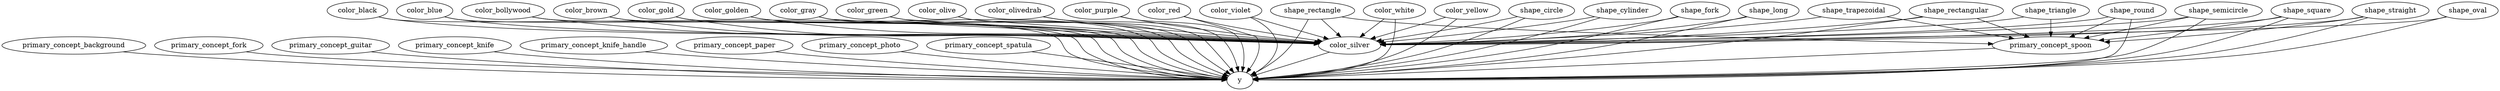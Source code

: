 strict digraph  {
primary_concept_background;
y;
primary_concept_fork;
primary_concept_guitar;
primary_concept_knife;
primary_concept_knife_handle;
primary_concept_paper;
primary_concept_photo;
primary_concept_spatula;
primary_concept_spoon;
color_black;
color_blue;
color_bollywood;
color_brown;
color_gold;
color_golden;
color_gray;
color_green;
color_olive;
color_olivedrab;
color_purple;
color_red;
color_silver;
color_violet;
color_white;
color_yellow;
shape_circle;
shape_cylinder;
shape_fork;
shape_long;
shape_oval;
shape_rectangle;
shape_rectangular;
shape_round;
shape_semicircle;
shape_square;
shape_straight;
shape_trapezoidal;
shape_triangle;
primary_concept_background -> y;
primary_concept_fork -> y;
primary_concept_guitar -> y;
primary_concept_knife -> y;
primary_concept_knife_handle -> y;
primary_concept_paper -> y;
primary_concept_photo -> y;
primary_concept_spatula -> y;
primary_concept_spoon -> y;
color_black -> y;
color_black -> color_silver;
color_blue -> y;
color_blue -> color_silver;
color_bollywood -> y;
color_bollywood -> color_silver;
color_brown -> y;
color_brown -> color_silver;
color_gold -> y;
color_gold -> color_silver;
color_golden -> y;
color_golden -> color_silver;
color_gray -> y;
color_gray -> color_silver;
color_green -> y;
color_green -> color_silver;
color_olive -> y;
color_olive -> color_silver;
color_olivedrab -> y;
color_olivedrab -> color_silver;
color_purple -> y;
color_purple -> color_silver;
color_red -> y;
color_red -> color_silver;
color_silver -> y;
color_violet -> y;
color_violet -> color_silver;
color_white -> y;
color_white -> color_silver;
color_yellow -> y;
color_yellow -> color_silver;
shape_circle -> y;
shape_circle -> color_silver;
shape_cylinder -> y;
shape_cylinder -> color_silver;
shape_fork -> y;
shape_fork -> color_silver;
shape_long -> y;
shape_long -> color_silver;
shape_oval -> y;
shape_oval -> color_silver;
shape_rectangle -> y;
shape_rectangle -> primary_concept_spoon;
shape_rectangle -> color_silver;
shape_rectangular -> y;
shape_rectangular -> primary_concept_spoon;
shape_rectangular -> color_silver;
shape_round -> y;
shape_round -> primary_concept_spoon;
shape_round -> color_silver;
shape_semicircle -> y;
shape_semicircle -> primary_concept_spoon;
shape_semicircle -> color_silver;
shape_square -> y;
shape_square -> primary_concept_spoon;
shape_square -> color_silver;
shape_straight -> y;
shape_straight -> primary_concept_spoon;
shape_straight -> color_silver;
shape_trapezoidal -> primary_concept_spoon;
shape_trapezoidal -> color_silver;
shape_triangle -> primary_concept_spoon;
shape_triangle -> color_silver;
}
